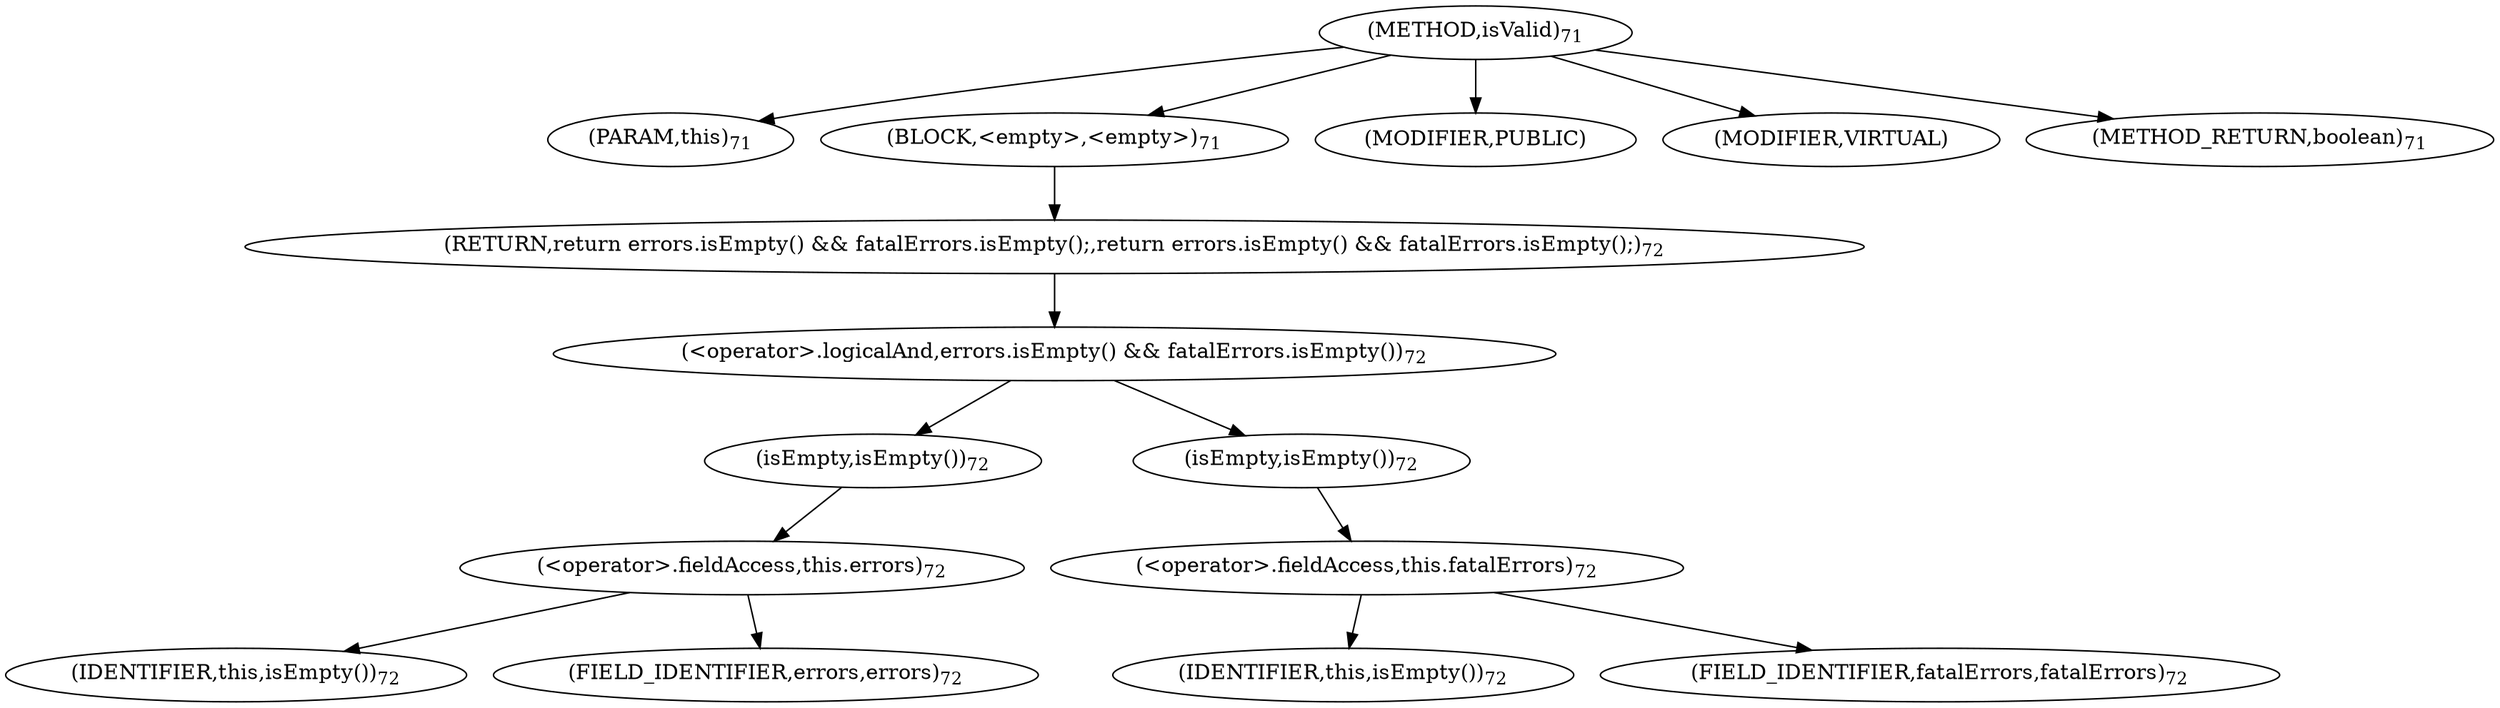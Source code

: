 digraph "isValid" {  
"133" [label = <(METHOD,isValid)<SUB>71</SUB>> ]
"134" [label = <(PARAM,this)<SUB>71</SUB>> ]
"135" [label = <(BLOCK,&lt;empty&gt;,&lt;empty&gt;)<SUB>71</SUB>> ]
"136" [label = <(RETURN,return errors.isEmpty() &amp;&amp; fatalErrors.isEmpty();,return errors.isEmpty() &amp;&amp; fatalErrors.isEmpty();)<SUB>72</SUB>> ]
"137" [label = <(&lt;operator&gt;.logicalAnd,errors.isEmpty() &amp;&amp; fatalErrors.isEmpty())<SUB>72</SUB>> ]
"138" [label = <(isEmpty,isEmpty())<SUB>72</SUB>> ]
"139" [label = <(&lt;operator&gt;.fieldAccess,this.errors)<SUB>72</SUB>> ]
"140" [label = <(IDENTIFIER,this,isEmpty())<SUB>72</SUB>> ]
"141" [label = <(FIELD_IDENTIFIER,errors,errors)<SUB>72</SUB>> ]
"142" [label = <(isEmpty,isEmpty())<SUB>72</SUB>> ]
"143" [label = <(&lt;operator&gt;.fieldAccess,this.fatalErrors)<SUB>72</SUB>> ]
"144" [label = <(IDENTIFIER,this,isEmpty())<SUB>72</SUB>> ]
"145" [label = <(FIELD_IDENTIFIER,fatalErrors,fatalErrors)<SUB>72</SUB>> ]
"146" [label = <(MODIFIER,PUBLIC)> ]
"147" [label = <(MODIFIER,VIRTUAL)> ]
"148" [label = <(METHOD_RETURN,boolean)<SUB>71</SUB>> ]
  "133" -> "134" 
  "133" -> "135" 
  "133" -> "146" 
  "133" -> "147" 
  "133" -> "148" 
  "135" -> "136" 
  "136" -> "137" 
  "137" -> "138" 
  "137" -> "142" 
  "138" -> "139" 
  "139" -> "140" 
  "139" -> "141" 
  "142" -> "143" 
  "143" -> "144" 
  "143" -> "145" 
}
